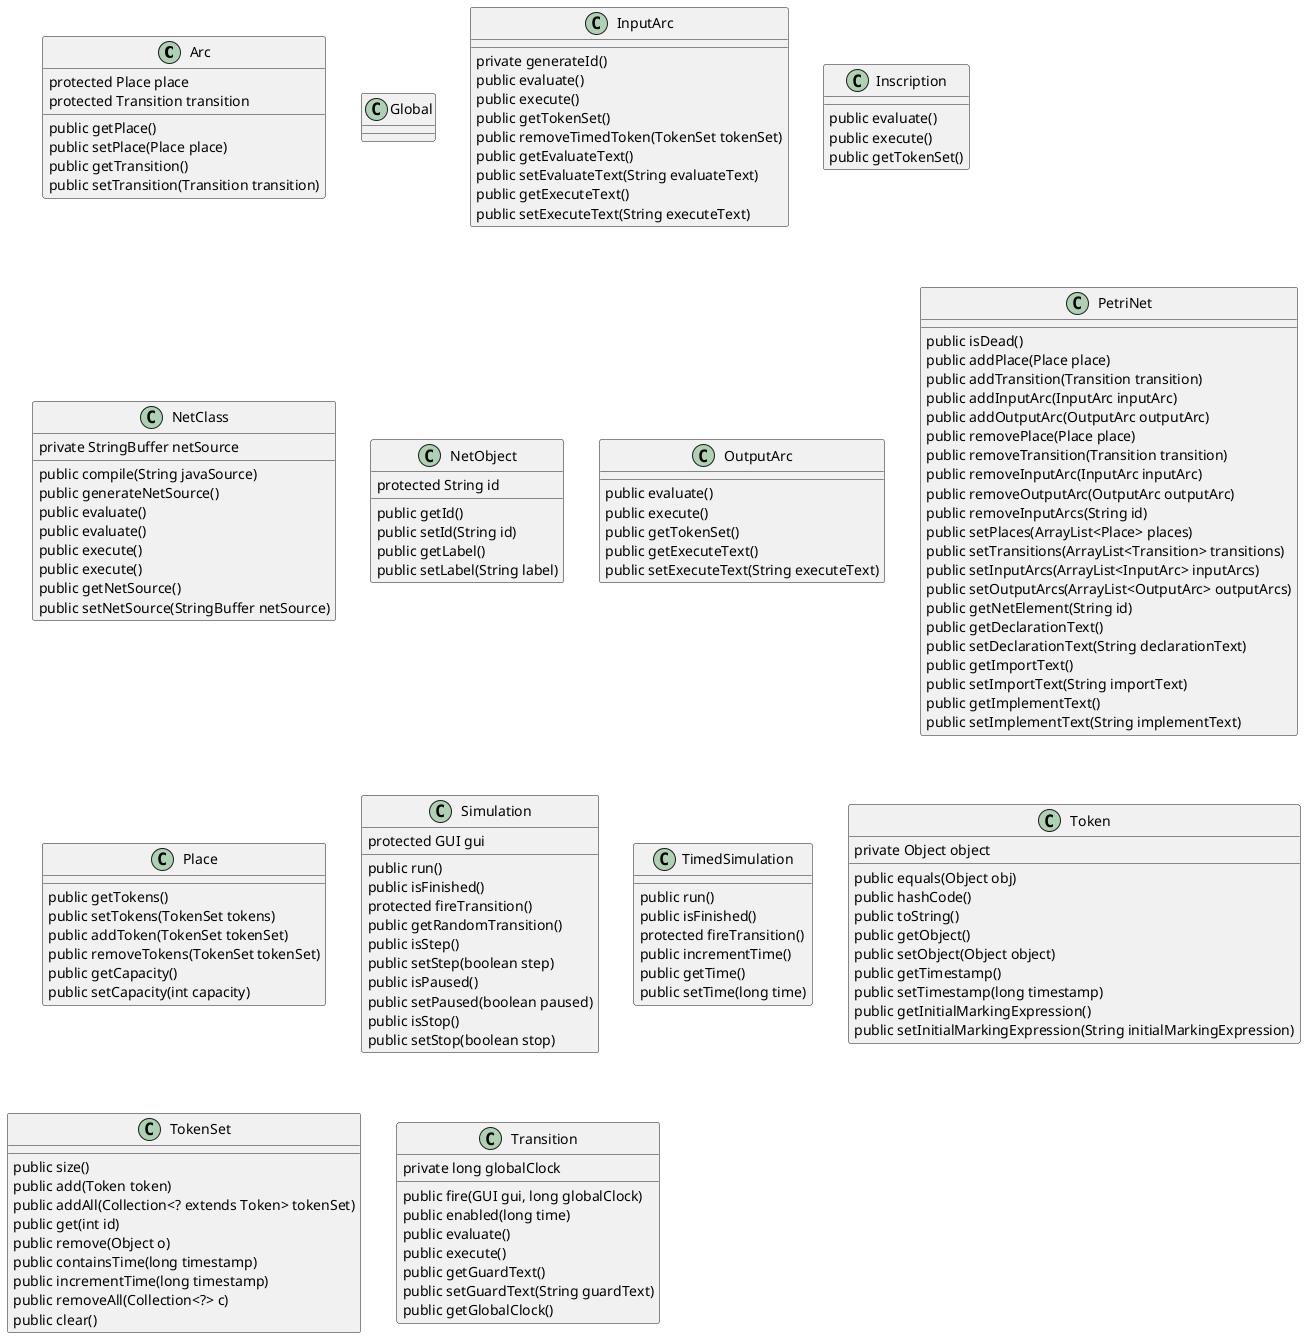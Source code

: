 @startuml
class Arc {
    protected Place place
    protected Transition transition
    public getPlace()
    public setPlace(Place place)
    public getTransition()
    public setTransition(Transition transition)
}
class Global {
}
class InputArc {
    private generateId()
    public evaluate()
    public execute()
    public getTokenSet()
    public removeTimedToken(TokenSet tokenSet)
    public getEvaluateText()
    public setEvaluateText(String evaluateText)
    public getExecuteText()
    public setExecuteText(String executeText)
}
class Inscription {
    public evaluate()
    public execute()
    public getTokenSet()
}
class NetClass {
    private StringBuffer netSource
    public compile(String javaSource)
    public generateNetSource()
    public evaluate()
    public evaluate()
    public execute()
    public execute()
    public getNetSource()
    public setNetSource(StringBuffer netSource)
}
class NetObject {
    protected String id
    public getId()
    public setId(String id)
    public getLabel()
    public setLabel(String label)
}
class OutputArc {
    public evaluate()
    public execute()
    public getTokenSet()
    public getExecuteText()
    public setExecuteText(String executeText)
}
class PetriNet {
    public isDead()
    public addPlace(Place place)
    public addTransition(Transition transition)
    public addInputArc(InputArc inputArc)
    public addOutputArc(OutputArc outputArc)
    public removePlace(Place place)
    public removeTransition(Transition transition)
    public removeInputArc(InputArc inputArc)
    public removeOutputArc(OutputArc outputArc)
    public removeInputArcs(String id)
    public setPlaces(ArrayList<Place> places)
    public setTransitions(ArrayList<Transition> transitions)
    public setInputArcs(ArrayList<InputArc> inputArcs)
    public setOutputArcs(ArrayList<OutputArc> outputArcs)
    public getNetElement(String id)
    public getDeclarationText()
    public setDeclarationText(String declarationText)
    public getImportText()
    public setImportText(String importText)
    public getImplementText()
    public setImplementText(String implementText)
}
class Place {
    public getTokens()
    public setTokens(TokenSet tokens)
    public addToken(TokenSet tokenSet)
    public removeTokens(TokenSet tokenSet)
    public getCapacity()
    public setCapacity(int capacity)
}
class Simulation {
    protected GUI gui
    public run()
    public isFinished()
    protected fireTransition()
    public getRandomTransition()
    public isStep()
    public setStep(boolean step)
    public isPaused()
    public setPaused(boolean paused)
    public isStop()
    public setStop(boolean stop)
}
class TimedSimulation {
    public run()
    public isFinished()
    protected fireTransition()
    public incrementTime()
    public getTime()
    public setTime(long time)
}
class Token {
    private Object object
    public equals(Object obj)
    public hashCode()
    public toString()
    public getObject()
    public setObject(Object object)
    public getTimestamp()
    public setTimestamp(long timestamp)
    public getInitialMarkingExpression()
    public setInitialMarkingExpression(String initialMarkingExpression)
}
class TokenSet {
    public size()
    public add(Token token)
    public addAll(Collection<? extends Token> tokenSet)
    public get(int id)
    public remove(Object o)
    public containsTime(long timestamp)
    public incrementTime(long timestamp)
    public removeAll(Collection<?> c)
    public clear()
}
class Transition {
    private long globalClock
    public fire(GUI gui, long globalClock)
    public enabled(long time)
    public evaluate()
    public execute()
    public getGuardText()
    public setGuardText(String guardText)
    public getGlobalClock()
}
@enduml

